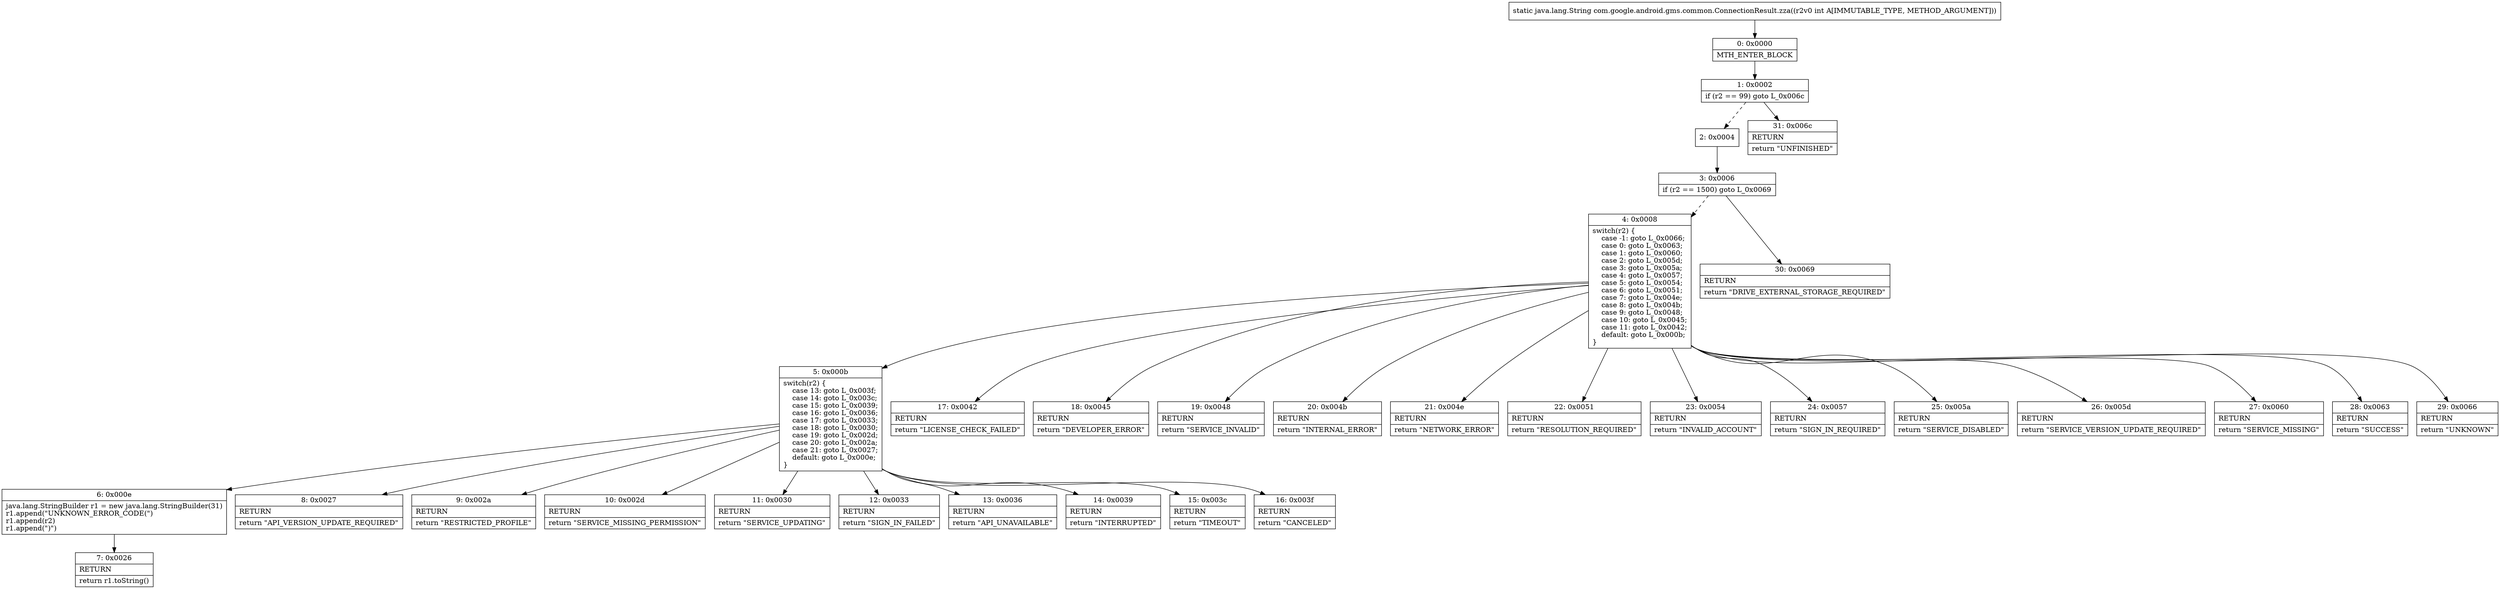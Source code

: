 digraph "CFG forcom.google.android.gms.common.ConnectionResult.zza(I)Ljava\/lang\/String;" {
Node_0 [shape=record,label="{0\:\ 0x0000|MTH_ENTER_BLOCK\l}"];
Node_1 [shape=record,label="{1\:\ 0x0002|if (r2 == 99) goto L_0x006c\l}"];
Node_2 [shape=record,label="{2\:\ 0x0004}"];
Node_3 [shape=record,label="{3\:\ 0x0006|if (r2 == 1500) goto L_0x0069\l}"];
Node_4 [shape=record,label="{4\:\ 0x0008|switch(r2) \{\l    case \-1: goto L_0x0066;\l    case 0: goto L_0x0063;\l    case 1: goto L_0x0060;\l    case 2: goto L_0x005d;\l    case 3: goto L_0x005a;\l    case 4: goto L_0x0057;\l    case 5: goto L_0x0054;\l    case 6: goto L_0x0051;\l    case 7: goto L_0x004e;\l    case 8: goto L_0x004b;\l    case 9: goto L_0x0048;\l    case 10: goto L_0x0045;\l    case 11: goto L_0x0042;\l    default: goto L_0x000b;\l\}\l}"];
Node_5 [shape=record,label="{5\:\ 0x000b|switch(r2) \{\l    case 13: goto L_0x003f;\l    case 14: goto L_0x003c;\l    case 15: goto L_0x0039;\l    case 16: goto L_0x0036;\l    case 17: goto L_0x0033;\l    case 18: goto L_0x0030;\l    case 19: goto L_0x002d;\l    case 20: goto L_0x002a;\l    case 21: goto L_0x0027;\l    default: goto L_0x000e;\l\}\l}"];
Node_6 [shape=record,label="{6\:\ 0x000e|java.lang.StringBuilder r1 = new java.lang.StringBuilder(31)\lr1.append(\"UNKNOWN_ERROR_CODE(\")\lr1.append(r2)\lr1.append(\")\")\l}"];
Node_7 [shape=record,label="{7\:\ 0x0026|RETURN\l|return r1.toString()\l}"];
Node_8 [shape=record,label="{8\:\ 0x0027|RETURN\l|return \"API_VERSION_UPDATE_REQUIRED\"\l}"];
Node_9 [shape=record,label="{9\:\ 0x002a|RETURN\l|return \"RESTRICTED_PROFILE\"\l}"];
Node_10 [shape=record,label="{10\:\ 0x002d|RETURN\l|return \"SERVICE_MISSING_PERMISSION\"\l}"];
Node_11 [shape=record,label="{11\:\ 0x0030|RETURN\l|return \"SERVICE_UPDATING\"\l}"];
Node_12 [shape=record,label="{12\:\ 0x0033|RETURN\l|return \"SIGN_IN_FAILED\"\l}"];
Node_13 [shape=record,label="{13\:\ 0x0036|RETURN\l|return \"API_UNAVAILABLE\"\l}"];
Node_14 [shape=record,label="{14\:\ 0x0039|RETURN\l|return \"INTERRUPTED\"\l}"];
Node_15 [shape=record,label="{15\:\ 0x003c|RETURN\l|return \"TIMEOUT\"\l}"];
Node_16 [shape=record,label="{16\:\ 0x003f|RETURN\l|return \"CANCELED\"\l}"];
Node_17 [shape=record,label="{17\:\ 0x0042|RETURN\l|return \"LICENSE_CHECK_FAILED\"\l}"];
Node_18 [shape=record,label="{18\:\ 0x0045|RETURN\l|return \"DEVELOPER_ERROR\"\l}"];
Node_19 [shape=record,label="{19\:\ 0x0048|RETURN\l|return \"SERVICE_INVALID\"\l}"];
Node_20 [shape=record,label="{20\:\ 0x004b|RETURN\l|return \"INTERNAL_ERROR\"\l}"];
Node_21 [shape=record,label="{21\:\ 0x004e|RETURN\l|return \"NETWORK_ERROR\"\l}"];
Node_22 [shape=record,label="{22\:\ 0x0051|RETURN\l|return \"RESOLUTION_REQUIRED\"\l}"];
Node_23 [shape=record,label="{23\:\ 0x0054|RETURN\l|return \"INVALID_ACCOUNT\"\l}"];
Node_24 [shape=record,label="{24\:\ 0x0057|RETURN\l|return \"SIGN_IN_REQUIRED\"\l}"];
Node_25 [shape=record,label="{25\:\ 0x005a|RETURN\l|return \"SERVICE_DISABLED\"\l}"];
Node_26 [shape=record,label="{26\:\ 0x005d|RETURN\l|return \"SERVICE_VERSION_UPDATE_REQUIRED\"\l}"];
Node_27 [shape=record,label="{27\:\ 0x0060|RETURN\l|return \"SERVICE_MISSING\"\l}"];
Node_28 [shape=record,label="{28\:\ 0x0063|RETURN\l|return \"SUCCESS\"\l}"];
Node_29 [shape=record,label="{29\:\ 0x0066|RETURN\l|return \"UNKNOWN\"\l}"];
Node_30 [shape=record,label="{30\:\ 0x0069|RETURN\l|return \"DRIVE_EXTERNAL_STORAGE_REQUIRED\"\l}"];
Node_31 [shape=record,label="{31\:\ 0x006c|RETURN\l|return \"UNFINISHED\"\l}"];
MethodNode[shape=record,label="{static java.lang.String com.google.android.gms.common.ConnectionResult.zza((r2v0 int A[IMMUTABLE_TYPE, METHOD_ARGUMENT])) }"];
MethodNode -> Node_0;
Node_0 -> Node_1;
Node_1 -> Node_2[style=dashed];
Node_1 -> Node_31;
Node_2 -> Node_3;
Node_3 -> Node_4[style=dashed];
Node_3 -> Node_30;
Node_4 -> Node_5;
Node_4 -> Node_17;
Node_4 -> Node_18;
Node_4 -> Node_19;
Node_4 -> Node_20;
Node_4 -> Node_21;
Node_4 -> Node_22;
Node_4 -> Node_23;
Node_4 -> Node_24;
Node_4 -> Node_25;
Node_4 -> Node_26;
Node_4 -> Node_27;
Node_4 -> Node_28;
Node_4 -> Node_29;
Node_5 -> Node_6;
Node_5 -> Node_8;
Node_5 -> Node_9;
Node_5 -> Node_10;
Node_5 -> Node_11;
Node_5 -> Node_12;
Node_5 -> Node_13;
Node_5 -> Node_14;
Node_5 -> Node_15;
Node_5 -> Node_16;
Node_6 -> Node_7;
}

